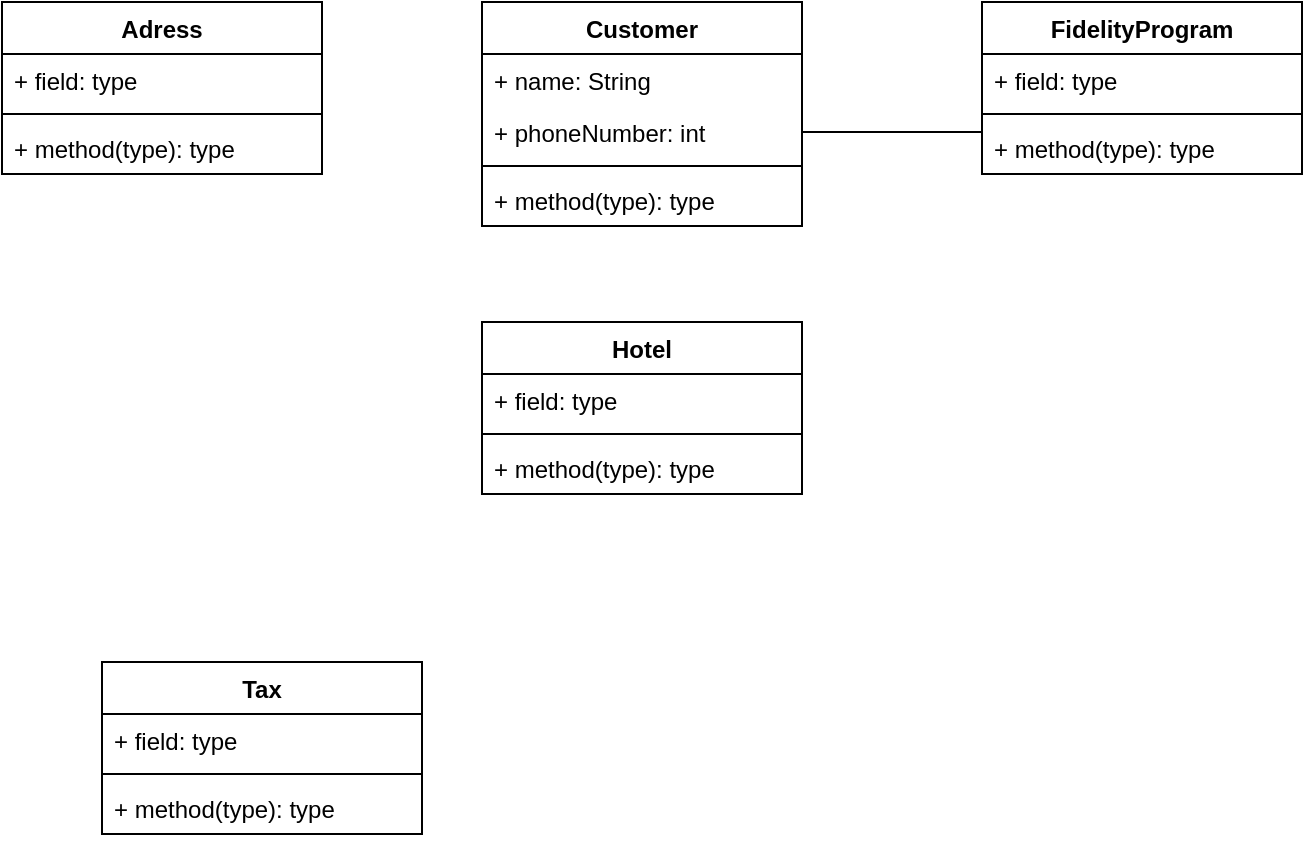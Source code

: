 <mxfile version="15.5.4" type="github"><diagram id="ZMUFo0inegTzpMfF-vQn" name="Page-1"><mxGraphModel dx="782" dy="710" grid="1" gridSize="10" guides="1" tooltips="1" connect="1" arrows="1" fold="1" page="1" pageScale="1" pageWidth="827" pageHeight="1169" math="0" shadow="0"><root><mxCell id="0"/><mxCell id="1" parent="0"/><mxCell id="NZioY_z-kDjXnmkttPIu-1" value="Hotel" style="swimlane;fontStyle=1;align=center;verticalAlign=top;childLayout=stackLayout;horizontal=1;startSize=26;horizontalStack=0;resizeParent=1;resizeParentMax=0;resizeLast=0;collapsible=1;marginBottom=0;" vertex="1" parent="1"><mxGeometry x="360" y="260" width="160" height="86" as="geometry"><mxRectangle x="360" y="180" width="60" height="26" as="alternateBounds"/></mxGeometry></mxCell><mxCell id="NZioY_z-kDjXnmkttPIu-2" value="+ field: type" style="text;strokeColor=none;fillColor=none;align=left;verticalAlign=top;spacingLeft=4;spacingRight=4;overflow=hidden;rotatable=0;points=[[0,0.5],[1,0.5]];portConstraint=eastwest;" vertex="1" parent="NZioY_z-kDjXnmkttPIu-1"><mxGeometry y="26" width="160" height="26" as="geometry"/></mxCell><mxCell id="NZioY_z-kDjXnmkttPIu-3" value="" style="line;strokeWidth=1;fillColor=none;align=left;verticalAlign=middle;spacingTop=-1;spacingLeft=3;spacingRight=3;rotatable=0;labelPosition=right;points=[];portConstraint=eastwest;" vertex="1" parent="NZioY_z-kDjXnmkttPIu-1"><mxGeometry y="52" width="160" height="8" as="geometry"/></mxCell><mxCell id="NZioY_z-kDjXnmkttPIu-4" value="+ method(type): type" style="text;strokeColor=none;fillColor=none;align=left;verticalAlign=top;spacingLeft=4;spacingRight=4;overflow=hidden;rotatable=0;points=[[0,0.5],[1,0.5]];portConstraint=eastwest;" vertex="1" parent="NZioY_z-kDjXnmkttPIu-1"><mxGeometry y="60" width="160" height="26" as="geometry"/></mxCell><mxCell id="NZioY_z-kDjXnmkttPIu-5" value="Tax" style="swimlane;fontStyle=1;align=center;verticalAlign=top;childLayout=stackLayout;horizontal=1;startSize=26;horizontalStack=0;resizeParent=1;resizeParentMax=0;resizeLast=0;collapsible=1;marginBottom=0;" vertex="1" parent="1"><mxGeometry x="170" y="430" width="160" height="86" as="geometry"/></mxCell><mxCell id="NZioY_z-kDjXnmkttPIu-6" value="+ field: type" style="text;strokeColor=none;fillColor=none;align=left;verticalAlign=top;spacingLeft=4;spacingRight=4;overflow=hidden;rotatable=0;points=[[0,0.5],[1,0.5]];portConstraint=eastwest;" vertex="1" parent="NZioY_z-kDjXnmkttPIu-5"><mxGeometry y="26" width="160" height="26" as="geometry"/></mxCell><mxCell id="NZioY_z-kDjXnmkttPIu-7" value="" style="line;strokeWidth=1;fillColor=none;align=left;verticalAlign=middle;spacingTop=-1;spacingLeft=3;spacingRight=3;rotatable=0;labelPosition=right;points=[];portConstraint=eastwest;" vertex="1" parent="NZioY_z-kDjXnmkttPIu-5"><mxGeometry y="52" width="160" height="8" as="geometry"/></mxCell><mxCell id="NZioY_z-kDjXnmkttPIu-8" value="+ method(type): type" style="text;strokeColor=none;fillColor=none;align=left;verticalAlign=top;spacingLeft=4;spacingRight=4;overflow=hidden;rotatable=0;points=[[0,0.5],[1,0.5]];portConstraint=eastwest;" vertex="1" parent="NZioY_z-kDjXnmkttPIu-5"><mxGeometry y="60" width="160" height="26" as="geometry"/></mxCell><mxCell id="NZioY_z-kDjXnmkttPIu-9" value="Customer" style="swimlane;fontStyle=1;align=center;verticalAlign=top;childLayout=stackLayout;horizontal=1;startSize=26;horizontalStack=0;resizeParent=1;resizeParentMax=0;resizeLast=0;collapsible=1;marginBottom=0;" vertex="1" parent="1"><mxGeometry x="360" y="100" width="160" height="112" as="geometry"/></mxCell><mxCell id="NZioY_z-kDjXnmkttPIu-10" value="+ name: String" style="text;strokeColor=none;fillColor=none;align=left;verticalAlign=top;spacingLeft=4;spacingRight=4;overflow=hidden;rotatable=0;points=[[0,0.5],[1,0.5]];portConstraint=eastwest;" vertex="1" parent="NZioY_z-kDjXnmkttPIu-9"><mxGeometry y="26" width="160" height="26" as="geometry"/></mxCell><mxCell id="NZioY_z-kDjXnmkttPIu-13" value="+ phoneNumber: int" style="text;strokeColor=none;fillColor=none;align=left;verticalAlign=top;spacingLeft=4;spacingRight=4;overflow=hidden;rotatable=0;points=[[0,0.5],[1,0.5]];portConstraint=eastwest;" vertex="1" parent="NZioY_z-kDjXnmkttPIu-9"><mxGeometry y="52" width="160" height="26" as="geometry"/></mxCell><mxCell id="NZioY_z-kDjXnmkttPIu-11" value="" style="line;strokeWidth=1;fillColor=none;align=left;verticalAlign=middle;spacingTop=-1;spacingLeft=3;spacingRight=3;rotatable=0;labelPosition=right;points=[];portConstraint=eastwest;" vertex="1" parent="NZioY_z-kDjXnmkttPIu-9"><mxGeometry y="78" width="160" height="8" as="geometry"/></mxCell><mxCell id="NZioY_z-kDjXnmkttPIu-12" value="+ method(type): type" style="text;strokeColor=none;fillColor=none;align=left;verticalAlign=top;spacingLeft=4;spacingRight=4;overflow=hidden;rotatable=0;points=[[0,0.5],[1,0.5]];portConstraint=eastwest;" vertex="1" parent="NZioY_z-kDjXnmkttPIu-9"><mxGeometry y="86" width="160" height="26" as="geometry"/></mxCell><mxCell id="NZioY_z-kDjXnmkttPIu-14" value="FidelityProgram" style="swimlane;fontStyle=1;align=center;verticalAlign=top;childLayout=stackLayout;horizontal=1;startSize=26;horizontalStack=0;resizeParent=1;resizeParentMax=0;resizeLast=0;collapsible=1;marginBottom=0;" vertex="1" parent="1"><mxGeometry x="610" y="100" width="160" height="86" as="geometry"/></mxCell><mxCell id="NZioY_z-kDjXnmkttPIu-15" value="+ field: type" style="text;strokeColor=none;fillColor=none;align=left;verticalAlign=top;spacingLeft=4;spacingRight=4;overflow=hidden;rotatable=0;points=[[0,0.5],[1,0.5]];portConstraint=eastwest;" vertex="1" parent="NZioY_z-kDjXnmkttPIu-14"><mxGeometry y="26" width="160" height="26" as="geometry"/></mxCell><mxCell id="NZioY_z-kDjXnmkttPIu-16" value="" style="line;strokeWidth=1;fillColor=none;align=left;verticalAlign=middle;spacingTop=-1;spacingLeft=3;spacingRight=3;rotatable=0;labelPosition=right;points=[];portConstraint=eastwest;" vertex="1" parent="NZioY_z-kDjXnmkttPIu-14"><mxGeometry y="52" width="160" height="8" as="geometry"/></mxCell><mxCell id="NZioY_z-kDjXnmkttPIu-17" value="+ method(type): type" style="text;strokeColor=none;fillColor=none;align=left;verticalAlign=top;spacingLeft=4;spacingRight=4;overflow=hidden;rotatable=0;points=[[0,0.5],[1,0.5]];portConstraint=eastwest;" vertex="1" parent="NZioY_z-kDjXnmkttPIu-14"><mxGeometry y="60" width="160" height="26" as="geometry"/></mxCell><mxCell id="NZioY_z-kDjXnmkttPIu-18" style="edgeStyle=orthogonalEdgeStyle;rounded=0;orthogonalLoop=1;jettySize=auto;html=1;entryX=0;entryY=0.192;entryDx=0;entryDy=0;entryPerimeter=0;endArrow=none;endFill=0;" edge="1" parent="1" source="NZioY_z-kDjXnmkttPIu-13" target="NZioY_z-kDjXnmkttPIu-17"><mxGeometry relative="1" as="geometry"/></mxCell><mxCell id="NZioY_z-kDjXnmkttPIu-19" value="Adress" style="swimlane;fontStyle=1;align=center;verticalAlign=top;childLayout=stackLayout;horizontal=1;startSize=26;horizontalStack=0;resizeParent=1;resizeParentMax=0;resizeLast=0;collapsible=1;marginBottom=0;" vertex="1" parent="1"><mxGeometry x="120" y="100" width="160" height="86" as="geometry"/></mxCell><mxCell id="NZioY_z-kDjXnmkttPIu-20" value="+ field: type" style="text;strokeColor=none;fillColor=none;align=left;verticalAlign=top;spacingLeft=4;spacingRight=4;overflow=hidden;rotatable=0;points=[[0,0.5],[1,0.5]];portConstraint=eastwest;" vertex="1" parent="NZioY_z-kDjXnmkttPIu-19"><mxGeometry y="26" width="160" height="26" as="geometry"/></mxCell><mxCell id="NZioY_z-kDjXnmkttPIu-21" value="" style="line;strokeWidth=1;fillColor=none;align=left;verticalAlign=middle;spacingTop=-1;spacingLeft=3;spacingRight=3;rotatable=0;labelPosition=right;points=[];portConstraint=eastwest;" vertex="1" parent="NZioY_z-kDjXnmkttPIu-19"><mxGeometry y="52" width="160" height="8" as="geometry"/></mxCell><mxCell id="NZioY_z-kDjXnmkttPIu-22" value="+ method(type): type" style="text;strokeColor=none;fillColor=none;align=left;verticalAlign=top;spacingLeft=4;spacingRight=4;overflow=hidden;rotatable=0;points=[[0,0.5],[1,0.5]];portConstraint=eastwest;" vertex="1" parent="NZioY_z-kDjXnmkttPIu-19"><mxGeometry y="60" width="160" height="26" as="geometry"/></mxCell></root></mxGraphModel></diagram></mxfile>